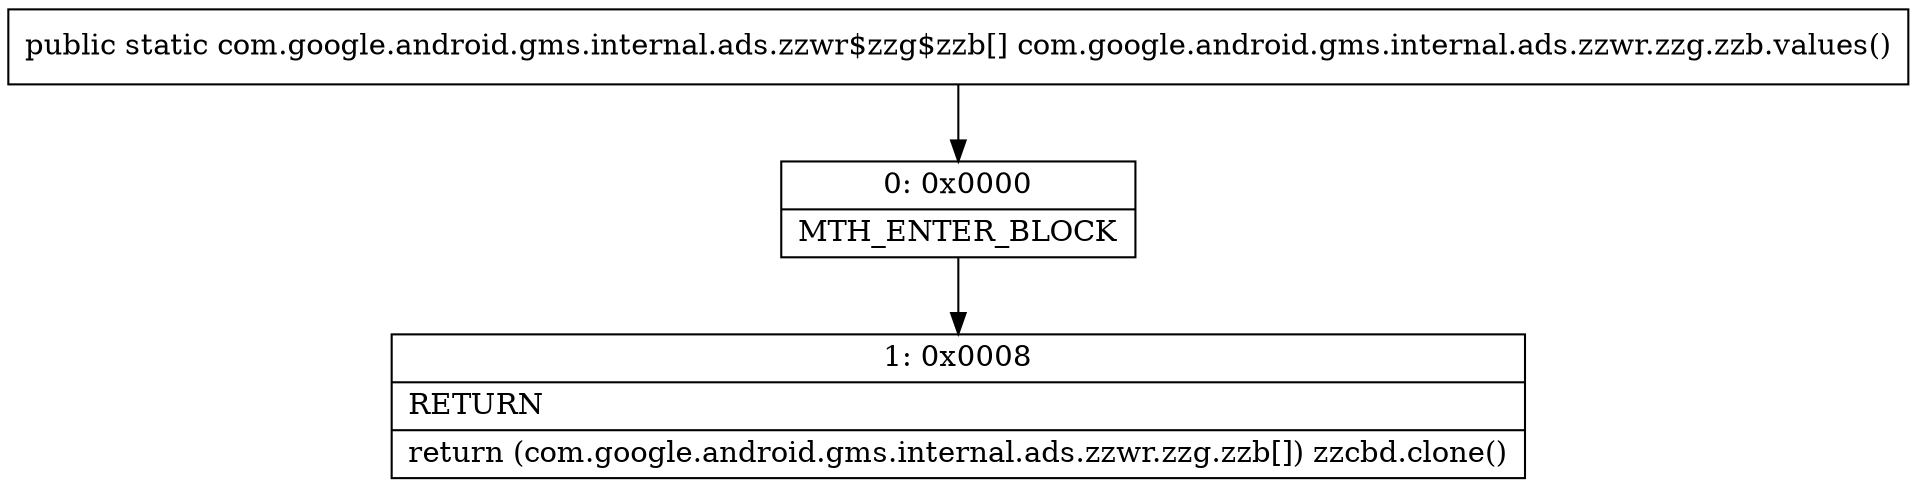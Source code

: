 digraph "CFG forcom.google.android.gms.internal.ads.zzwr.zzg.zzb.values()[Lcom\/google\/android\/gms\/internal\/ads\/zzwr$zzg$zzb;" {
Node_0 [shape=record,label="{0\:\ 0x0000|MTH_ENTER_BLOCK\l}"];
Node_1 [shape=record,label="{1\:\ 0x0008|RETURN\l|return (com.google.android.gms.internal.ads.zzwr.zzg.zzb[]) zzcbd.clone()\l}"];
MethodNode[shape=record,label="{public static com.google.android.gms.internal.ads.zzwr$zzg$zzb[] com.google.android.gms.internal.ads.zzwr.zzg.zzb.values() }"];
MethodNode -> Node_0;
Node_0 -> Node_1;
}

